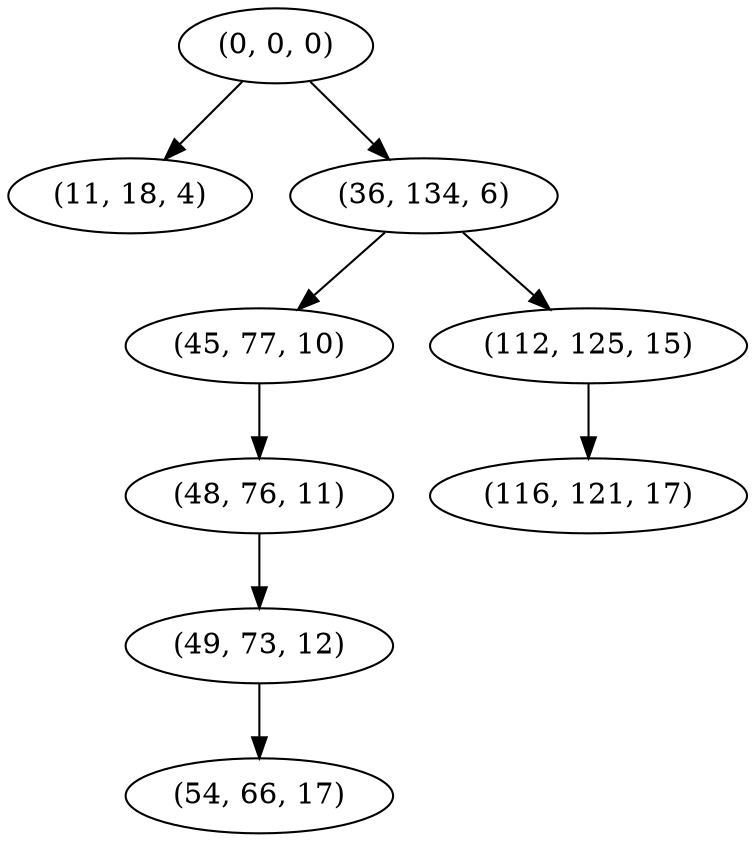digraph tree {
    "(0, 0, 0)";
    "(11, 18, 4)";
    "(36, 134, 6)";
    "(45, 77, 10)";
    "(48, 76, 11)";
    "(49, 73, 12)";
    "(54, 66, 17)";
    "(112, 125, 15)";
    "(116, 121, 17)";
    "(0, 0, 0)" -> "(11, 18, 4)";
    "(0, 0, 0)" -> "(36, 134, 6)";
    "(36, 134, 6)" -> "(45, 77, 10)";
    "(36, 134, 6)" -> "(112, 125, 15)";
    "(45, 77, 10)" -> "(48, 76, 11)";
    "(48, 76, 11)" -> "(49, 73, 12)";
    "(49, 73, 12)" -> "(54, 66, 17)";
    "(112, 125, 15)" -> "(116, 121, 17)";
}
